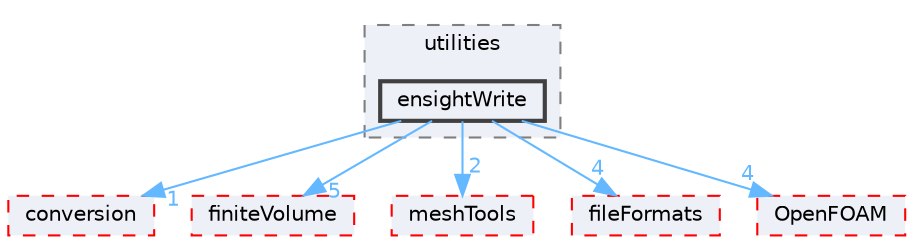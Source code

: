 digraph "src/functionObjects/utilities/ensightWrite"
{
 // LATEX_PDF_SIZE
  bgcolor="transparent";
  edge [fontname=Helvetica,fontsize=10,labelfontname=Helvetica,labelfontsize=10];
  node [fontname=Helvetica,fontsize=10,shape=box,height=0.2,width=0.4];
  compound=true
  subgraph clusterdir_f7452075bcc4ab0cc3fc3ac03be416ce {
    graph [ bgcolor="#edf0f7", pencolor="grey50", label="utilities", fontname=Helvetica,fontsize=10 style="filled,dashed", URL="dir_f7452075bcc4ab0cc3fc3ac03be416ce.html",tooltip=""]
  dir_b105211f6949af939d057997aa95fbec [label="ensightWrite", fillcolor="#edf0f7", color="grey25", style="filled,bold", URL="dir_b105211f6949af939d057997aa95fbec.html",tooltip=""];
  }
  dir_22e3beccf9f956a3c7bfcabae9a0dde0 [label="conversion", fillcolor="#edf0f7", color="red", style="filled,dashed", URL="dir_22e3beccf9f956a3c7bfcabae9a0dde0.html",tooltip=""];
  dir_9bd15774b555cf7259a6fa18f99fe99b [label="finiteVolume", fillcolor="#edf0f7", color="red", style="filled,dashed", URL="dir_9bd15774b555cf7259a6fa18f99fe99b.html",tooltip=""];
  dir_ae30ad0bef50cf391b24c614251bb9fd [label="meshTools", fillcolor="#edf0f7", color="red", style="filled,dashed", URL="dir_ae30ad0bef50cf391b24c614251bb9fd.html",tooltip=""];
  dir_b05602f37bb521a7142c0a3e200b5f35 [label="fileFormats", fillcolor="#edf0f7", color="red", style="filled,dashed", URL="dir_b05602f37bb521a7142c0a3e200b5f35.html",tooltip=""];
  dir_c5473ff19b20e6ec4dfe5c310b3778a8 [label="OpenFOAM", fillcolor="#edf0f7", color="red", style="filled,dashed", URL="dir_c5473ff19b20e6ec4dfe5c310b3778a8.html",tooltip=""];
  dir_b105211f6949af939d057997aa95fbec->dir_22e3beccf9f956a3c7bfcabae9a0dde0 [headlabel="1", labeldistance=1.5 headhref="dir_001164_000682.html" href="dir_001164_000682.html" color="steelblue1" fontcolor="steelblue1"];
  dir_b105211f6949af939d057997aa95fbec->dir_9bd15774b555cf7259a6fa18f99fe99b [headlabel="5", labeldistance=1.5 headhref="dir_001164_001387.html" href="dir_001164_001387.html" color="steelblue1" fontcolor="steelblue1"];
  dir_b105211f6949af939d057997aa95fbec->dir_ae30ad0bef50cf391b24c614251bb9fd [headlabel="2", labeldistance=1.5 headhref="dir_001164_002382.html" href="dir_001164_002382.html" color="steelblue1" fontcolor="steelblue1"];
  dir_b105211f6949af939d057997aa95fbec->dir_b05602f37bb521a7142c0a3e200b5f35 [headlabel="4", labeldistance=1.5 headhref="dir_001164_001353.html" href="dir_001164_001353.html" color="steelblue1" fontcolor="steelblue1"];
  dir_b105211f6949af939d057997aa95fbec->dir_c5473ff19b20e6ec4dfe5c310b3778a8 [headlabel="4", labeldistance=1.5 headhref="dir_001164_002695.html" href="dir_001164_002695.html" color="steelblue1" fontcolor="steelblue1"];
}
